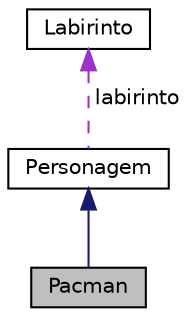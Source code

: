 digraph "Pacman"
{
 // LATEX_PDF_SIZE
  edge [fontname="Helvetica",fontsize="10",labelfontname="Helvetica",labelfontsize="10"];
  node [fontname="Helvetica",fontsize="10",shape=record];
  Node1 [label="Pacman",height=0.2,width=0.4,color="black", fillcolor="grey75", style="filled", fontcolor="black",tooltip=" "];
  Node2 -> Node1 [dir="back",color="midnightblue",fontsize="10",style="solid"];
  Node2 [label="Personagem",height=0.2,width=0.4,color="black", fillcolor="white", style="filled",URL="$classPersonagem.html",tooltip=" "];
  Node3 -> Node2 [dir="back",color="darkorchid3",fontsize="10",style="dashed",label=" labirinto" ];
  Node3 [label="Labirinto",height=0.2,width=0.4,color="black", fillcolor="white", style="filled",URL="$classLabirinto.html",tooltip=" "];
}
